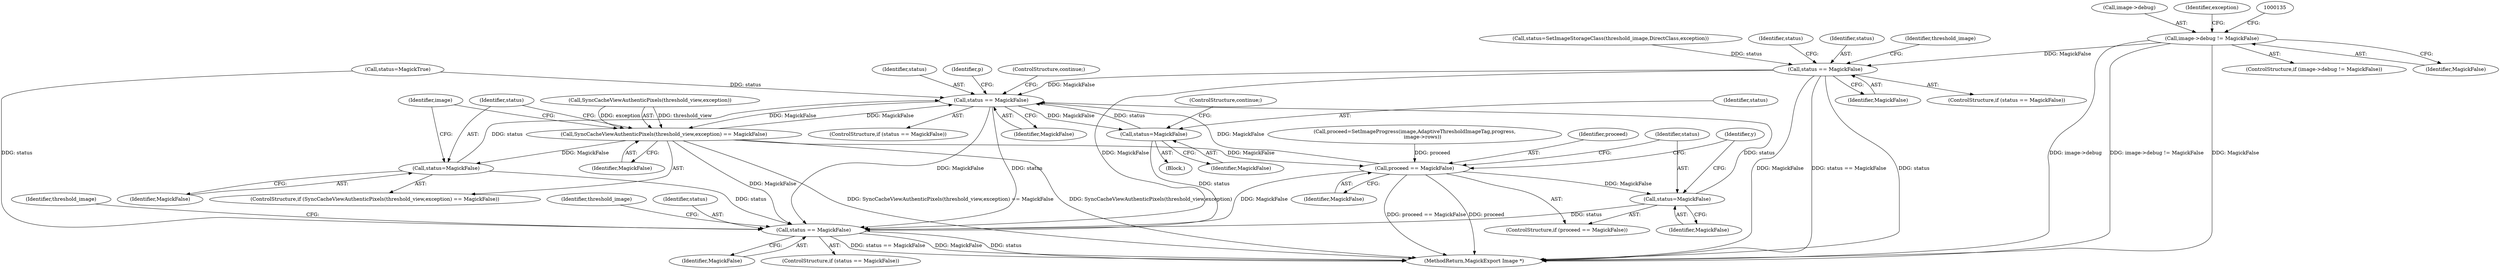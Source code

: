 digraph "0_ImageMagick6_604588fc35c7585abb7a9e71f69bb82e4389fefc@pointer" {
"1000129" [label="(Call,image->debug != MagickFalse)"];
"1000186" [label="(Call,status == MagickFalse)"];
"1000245" [label="(Call,status == MagickFalse)"];
"1000297" [label="(Call,status=MagickFalse)"];
"1000673" [label="(Call,status == MagickFalse)"];
"1000621" [label="(Call,SyncCacheViewAuthenticPixels(threshold_view,exception) == MagickFalse)"];
"1000626" [label="(Call,status=MagickFalse)"];
"1000651" [label="(Call,proceed == MagickFalse)"];
"1000654" [label="(Call,status=MagickFalse)"];
"1000199" [label="(Identifier,status)"];
"1000246" [label="(Identifier,status)"];
"1000128" [label="(ControlStructure,if (image->debug != MagickFalse))"];
"1000250" [label="(Identifier,p)"];
"1000625" [label="(Identifier,MagickFalse)"];
"1000620" [label="(ControlStructure,if (SyncCacheViewAuthenticPixels(threshold_view,exception) == MagickFalse))"];
"1000675" [label="(Identifier,MagickFalse)"];
"1000628" [label="(Identifier,MagickFalse)"];
"1000654" [label="(Call,status=MagickFalse)"];
"1000651" [label="(Call,proceed == MagickFalse)"];
"1000626" [label="(Call,status=MagickFalse)"];
"1000186" [label="(Call,status == MagickFalse)"];
"1000677" [label="(Identifier,threshold_image)"];
"1000622" [label="(Call,SyncCacheViewAuthenticPixels(threshold_view,exception))"];
"1000655" [label="(Identifier,status)"];
"1000627" [label="(Identifier,status)"];
"1000656" [label="(Identifier,MagickFalse)"];
"1000247" [label="(Identifier,MagickFalse)"];
"1000130" [label="(Call,image->debug)"];
"1000299" [label="(Identifier,MagickFalse)"];
"1000681" [label="(Identifier,threshold_image)"];
"1000652" [label="(Identifier,proceed)"];
"1000233" [label="(Identifier,y)"];
"1000187" [label="(Identifier,status)"];
"1000133" [label="(Identifier,MagickFalse)"];
"1000682" [label="(MethodReturn,MagickExport Image *)"];
"1000297" [label="(Call,status=MagickFalse)"];
"1000653" [label="(Identifier,MagickFalse)"];
"1000191" [label="(Identifier,threshold_image)"];
"1000673" [label="(Call,status == MagickFalse)"];
"1000674" [label="(Identifier,status)"];
"1000248" [label="(ControlStructure,continue;)"];
"1000296" [label="(Block,)"];
"1000300" [label="(ControlStructure,continue;)"];
"1000188" [label="(Identifier,MagickFalse)"];
"1000145" [label="(Identifier,exception)"];
"1000244" [label="(ControlStructure,if (status == MagickFalse))"];
"1000672" [label="(ControlStructure,if (status == MagickFalse))"];
"1000632" [label="(Identifier,image)"];
"1000245" [label="(Call,status == MagickFalse)"];
"1000650" [label="(ControlStructure,if (proceed == MagickFalse))"];
"1000129" [label="(Call,image->debug != MagickFalse)"];
"1000641" [label="(Call,proceed=SetImageProgress(image,AdaptiveThresholdImageTag,progress,\n          image->rows))"];
"1000185" [label="(ControlStructure,if (status == MagickFalse))"];
"1000298" [label="(Identifier,status)"];
"1000198" [label="(Call,status=MagickTrue)"];
"1000621" [label="(Call,SyncCacheViewAuthenticPixels(threshold_view,exception) == MagickFalse)"];
"1000179" [label="(Call,status=SetImageStorageClass(threshold_image,DirectClass,exception))"];
"1000129" -> "1000128"  [label="AST: "];
"1000129" -> "1000133"  [label="CFG: "];
"1000130" -> "1000129"  [label="AST: "];
"1000133" -> "1000129"  [label="AST: "];
"1000135" -> "1000129"  [label="CFG: "];
"1000145" -> "1000129"  [label="CFG: "];
"1000129" -> "1000682"  [label="DDG: image->debug"];
"1000129" -> "1000682"  [label="DDG: image->debug != MagickFalse"];
"1000129" -> "1000682"  [label="DDG: MagickFalse"];
"1000129" -> "1000186"  [label="DDG: MagickFalse"];
"1000186" -> "1000185"  [label="AST: "];
"1000186" -> "1000188"  [label="CFG: "];
"1000187" -> "1000186"  [label="AST: "];
"1000188" -> "1000186"  [label="AST: "];
"1000191" -> "1000186"  [label="CFG: "];
"1000199" -> "1000186"  [label="CFG: "];
"1000186" -> "1000682"  [label="DDG: MagickFalse"];
"1000186" -> "1000682"  [label="DDG: status == MagickFalse"];
"1000186" -> "1000682"  [label="DDG: status"];
"1000179" -> "1000186"  [label="DDG: status"];
"1000186" -> "1000245"  [label="DDG: MagickFalse"];
"1000186" -> "1000673"  [label="DDG: MagickFalse"];
"1000245" -> "1000244"  [label="AST: "];
"1000245" -> "1000247"  [label="CFG: "];
"1000246" -> "1000245"  [label="AST: "];
"1000247" -> "1000245"  [label="AST: "];
"1000248" -> "1000245"  [label="CFG: "];
"1000250" -> "1000245"  [label="CFG: "];
"1000297" -> "1000245"  [label="DDG: status"];
"1000654" -> "1000245"  [label="DDG: status"];
"1000626" -> "1000245"  [label="DDG: status"];
"1000198" -> "1000245"  [label="DDG: status"];
"1000651" -> "1000245"  [label="DDG: MagickFalse"];
"1000621" -> "1000245"  [label="DDG: MagickFalse"];
"1000245" -> "1000297"  [label="DDG: MagickFalse"];
"1000245" -> "1000621"  [label="DDG: MagickFalse"];
"1000245" -> "1000673"  [label="DDG: status"];
"1000245" -> "1000673"  [label="DDG: MagickFalse"];
"1000297" -> "1000296"  [label="AST: "];
"1000297" -> "1000299"  [label="CFG: "];
"1000298" -> "1000297"  [label="AST: "];
"1000299" -> "1000297"  [label="AST: "];
"1000300" -> "1000297"  [label="CFG: "];
"1000297" -> "1000673"  [label="DDG: status"];
"1000673" -> "1000672"  [label="AST: "];
"1000673" -> "1000675"  [label="CFG: "];
"1000674" -> "1000673"  [label="AST: "];
"1000675" -> "1000673"  [label="AST: "];
"1000677" -> "1000673"  [label="CFG: "];
"1000681" -> "1000673"  [label="CFG: "];
"1000673" -> "1000682"  [label="DDG: MagickFalse"];
"1000673" -> "1000682"  [label="DDG: status"];
"1000673" -> "1000682"  [label="DDG: status == MagickFalse"];
"1000654" -> "1000673"  [label="DDG: status"];
"1000626" -> "1000673"  [label="DDG: status"];
"1000198" -> "1000673"  [label="DDG: status"];
"1000651" -> "1000673"  [label="DDG: MagickFalse"];
"1000621" -> "1000673"  [label="DDG: MagickFalse"];
"1000621" -> "1000620"  [label="AST: "];
"1000621" -> "1000625"  [label="CFG: "];
"1000622" -> "1000621"  [label="AST: "];
"1000625" -> "1000621"  [label="AST: "];
"1000627" -> "1000621"  [label="CFG: "];
"1000632" -> "1000621"  [label="CFG: "];
"1000621" -> "1000682"  [label="DDG: SyncCacheViewAuthenticPixels(threshold_view,exception)"];
"1000621" -> "1000682"  [label="DDG: SyncCacheViewAuthenticPixels(threshold_view,exception) == MagickFalse"];
"1000622" -> "1000621"  [label="DDG: threshold_view"];
"1000622" -> "1000621"  [label="DDG: exception"];
"1000621" -> "1000626"  [label="DDG: MagickFalse"];
"1000621" -> "1000651"  [label="DDG: MagickFalse"];
"1000626" -> "1000620"  [label="AST: "];
"1000626" -> "1000628"  [label="CFG: "];
"1000627" -> "1000626"  [label="AST: "];
"1000628" -> "1000626"  [label="AST: "];
"1000632" -> "1000626"  [label="CFG: "];
"1000651" -> "1000650"  [label="AST: "];
"1000651" -> "1000653"  [label="CFG: "];
"1000652" -> "1000651"  [label="AST: "];
"1000653" -> "1000651"  [label="AST: "];
"1000655" -> "1000651"  [label="CFG: "];
"1000233" -> "1000651"  [label="CFG: "];
"1000651" -> "1000682"  [label="DDG: proceed == MagickFalse"];
"1000651" -> "1000682"  [label="DDG: proceed"];
"1000641" -> "1000651"  [label="DDG: proceed"];
"1000651" -> "1000654"  [label="DDG: MagickFalse"];
"1000654" -> "1000650"  [label="AST: "];
"1000654" -> "1000656"  [label="CFG: "];
"1000655" -> "1000654"  [label="AST: "];
"1000656" -> "1000654"  [label="AST: "];
"1000233" -> "1000654"  [label="CFG: "];
}

